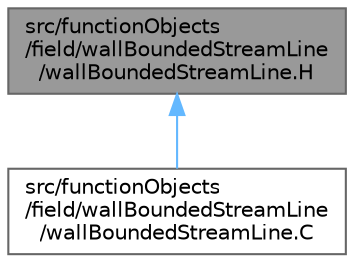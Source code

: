 digraph "src/functionObjects/field/wallBoundedStreamLine/wallBoundedStreamLine.H"
{
 // LATEX_PDF_SIZE
  bgcolor="transparent";
  edge [fontname=Helvetica,fontsize=10,labelfontname=Helvetica,labelfontsize=10];
  node [fontname=Helvetica,fontsize=10,shape=box,height=0.2,width=0.4];
  Node1 [id="Node000001",label="src/functionObjects\l/field/wallBoundedStreamLine\l/wallBoundedStreamLine.H",height=0.2,width=0.4,color="gray40", fillcolor="grey60", style="filled", fontcolor="black",tooltip=" "];
  Node1 -> Node2 [id="edge1_Node000001_Node000002",dir="back",color="steelblue1",style="solid",tooltip=" "];
  Node2 [id="Node000002",label="src/functionObjects\l/field/wallBoundedStreamLine\l/wallBoundedStreamLine.C",height=0.2,width=0.4,color="grey40", fillcolor="white", style="filled",URL="$wallBoundedStreamLine_8C.html",tooltip=" "];
}
